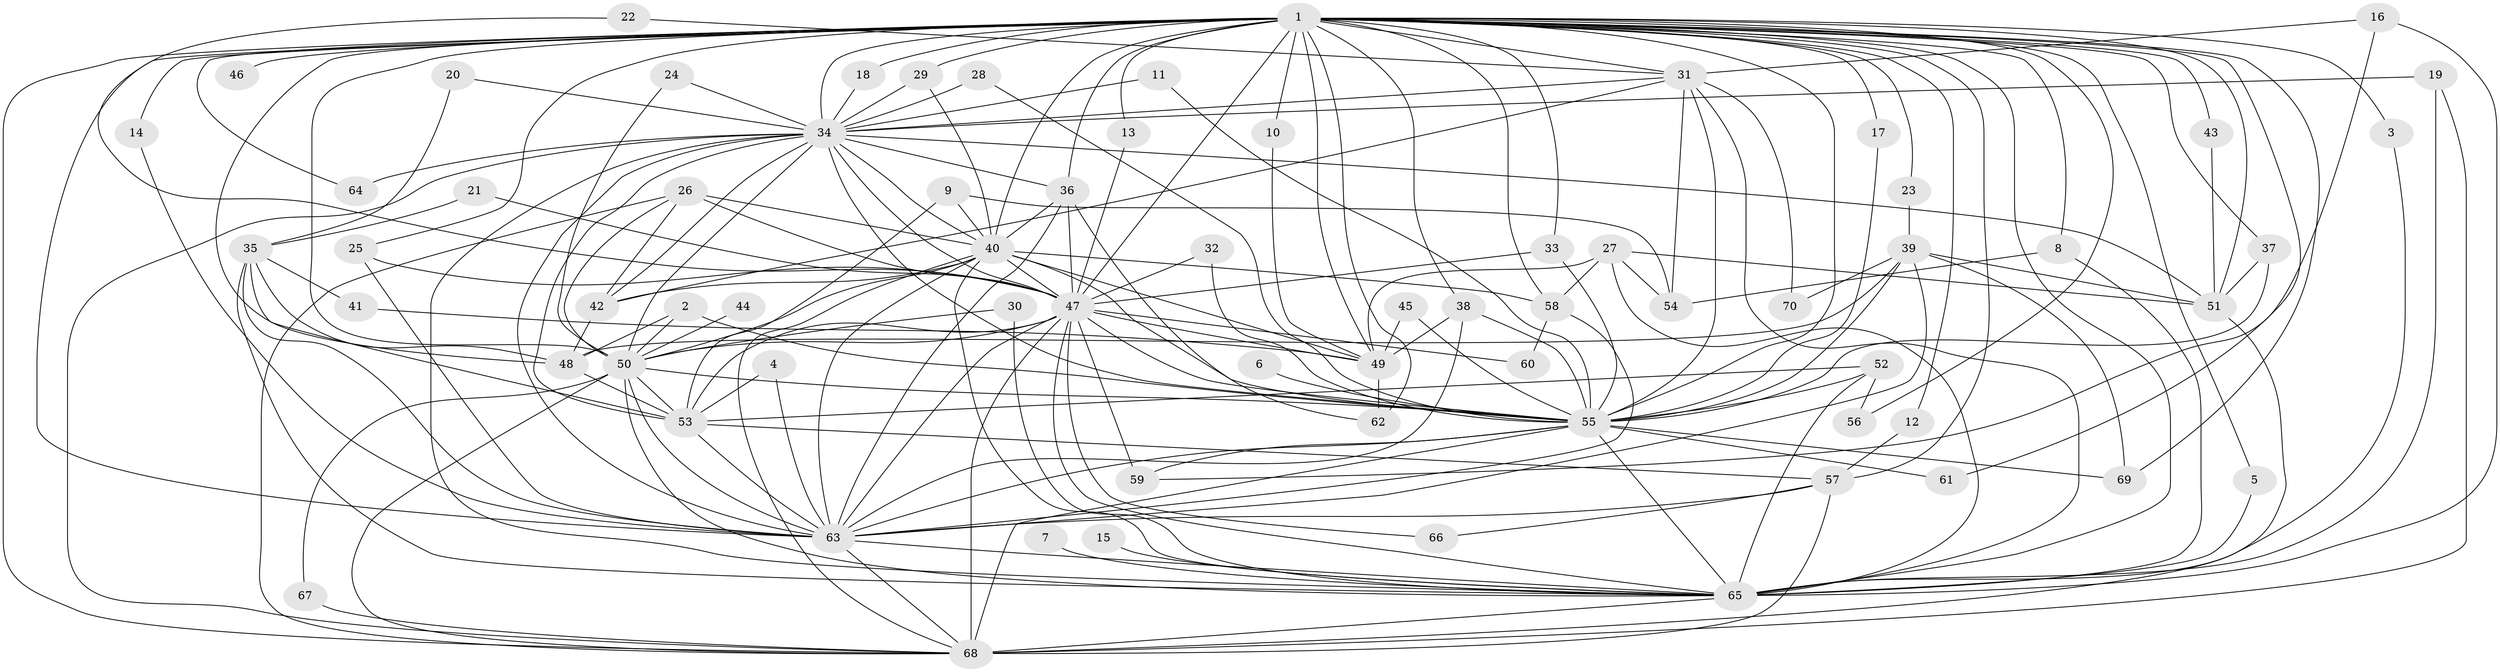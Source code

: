// original degree distribution, {31: 0.014598540145985401, 30: 0.0072992700729927005, 16: 0.0072992700729927005, 23: 0.0072992700729927005, 18: 0.0072992700729927005, 19: 0.0072992700729927005, 24: 0.0072992700729927005, 25: 0.0072992700729927005, 20: 0.0072992700729927005, 2: 0.583941605839416, 3: 0.15328467153284672, 4: 0.10218978102189781, 10: 0.0072992700729927005, 7: 0.0072992700729927005, 6: 0.029197080291970802, 9: 0.014598540145985401, 8: 0.0072992700729927005, 5: 0.021897810218978103}
// Generated by graph-tools (version 1.1) at 2025/25/03/09/25 03:25:42]
// undirected, 70 vertices, 190 edges
graph export_dot {
graph [start="1"]
  node [color=gray90,style=filled];
  1;
  2;
  3;
  4;
  5;
  6;
  7;
  8;
  9;
  10;
  11;
  12;
  13;
  14;
  15;
  16;
  17;
  18;
  19;
  20;
  21;
  22;
  23;
  24;
  25;
  26;
  27;
  28;
  29;
  30;
  31;
  32;
  33;
  34;
  35;
  36;
  37;
  38;
  39;
  40;
  41;
  42;
  43;
  44;
  45;
  46;
  47;
  48;
  49;
  50;
  51;
  52;
  53;
  54;
  55;
  56;
  57;
  58;
  59;
  60;
  61;
  62;
  63;
  64;
  65;
  66;
  67;
  68;
  69;
  70;
  1 -- 3 [weight=1.0];
  1 -- 5 [weight=1.0];
  1 -- 8 [weight=1.0];
  1 -- 10 [weight=1.0];
  1 -- 12 [weight=1.0];
  1 -- 13 [weight=1.0];
  1 -- 14 [weight=1.0];
  1 -- 17 [weight=1.0];
  1 -- 18 [weight=1.0];
  1 -- 23 [weight=1.0];
  1 -- 25 [weight=1.0];
  1 -- 29 [weight=1.0];
  1 -- 31 [weight=1.0];
  1 -- 33 [weight=1.0];
  1 -- 34 [weight=2.0];
  1 -- 36 [weight=2.0];
  1 -- 37 [weight=1.0];
  1 -- 38 [weight=1.0];
  1 -- 40 [weight=3.0];
  1 -- 43 [weight=1.0];
  1 -- 46 [weight=1.0];
  1 -- 47 [weight=4.0];
  1 -- 48 [weight=1.0];
  1 -- 49 [weight=1.0];
  1 -- 50 [weight=4.0];
  1 -- 51 [weight=2.0];
  1 -- 55 [weight=4.0];
  1 -- 56 [weight=2.0];
  1 -- 57 [weight=1.0];
  1 -- 58 [weight=1.0];
  1 -- 61 [weight=1.0];
  1 -- 62 [weight=1.0];
  1 -- 63 [weight=3.0];
  1 -- 64 [weight=1.0];
  1 -- 65 [weight=4.0];
  1 -- 68 [weight=2.0];
  1 -- 69 [weight=1.0];
  2 -- 48 [weight=1.0];
  2 -- 50 [weight=1.0];
  2 -- 55 [weight=1.0];
  3 -- 65 [weight=1.0];
  4 -- 53 [weight=1.0];
  4 -- 63 [weight=1.0];
  5 -- 65 [weight=1.0];
  6 -- 55 [weight=1.0];
  7 -- 65 [weight=1.0];
  8 -- 54 [weight=1.0];
  8 -- 65 [weight=1.0];
  9 -- 40 [weight=1.0];
  9 -- 53 [weight=1.0];
  9 -- 54 [weight=1.0];
  10 -- 49 [weight=1.0];
  11 -- 34 [weight=1.0];
  11 -- 55 [weight=1.0];
  12 -- 57 [weight=1.0];
  13 -- 47 [weight=1.0];
  14 -- 63 [weight=1.0];
  15 -- 65 [weight=1.0];
  16 -- 31 [weight=1.0];
  16 -- 59 [weight=1.0];
  16 -- 65 [weight=1.0];
  17 -- 55 [weight=1.0];
  18 -- 34 [weight=1.0];
  19 -- 34 [weight=1.0];
  19 -- 65 [weight=1.0];
  19 -- 68 [weight=1.0];
  20 -- 34 [weight=1.0];
  20 -- 35 [weight=1.0];
  21 -- 35 [weight=1.0];
  21 -- 47 [weight=1.0];
  22 -- 31 [weight=1.0];
  22 -- 47 [weight=1.0];
  23 -- 39 [weight=1.0];
  24 -- 34 [weight=1.0];
  24 -- 50 [weight=1.0];
  25 -- 47 [weight=1.0];
  25 -- 63 [weight=1.0];
  26 -- 40 [weight=1.0];
  26 -- 42 [weight=1.0];
  26 -- 47 [weight=1.0];
  26 -- 50 [weight=1.0];
  26 -- 68 [weight=1.0];
  27 -- 49 [weight=1.0];
  27 -- 51 [weight=1.0];
  27 -- 54 [weight=1.0];
  27 -- 58 [weight=1.0];
  27 -- 65 [weight=1.0];
  28 -- 34 [weight=1.0];
  28 -- 55 [weight=1.0];
  29 -- 34 [weight=1.0];
  29 -- 40 [weight=1.0];
  30 -- 50 [weight=1.0];
  30 -- 65 [weight=1.0];
  31 -- 34 [weight=1.0];
  31 -- 42 [weight=1.0];
  31 -- 54 [weight=1.0];
  31 -- 55 [weight=1.0];
  31 -- 65 [weight=1.0];
  31 -- 70 [weight=1.0];
  32 -- 47 [weight=1.0];
  32 -- 55 [weight=1.0];
  33 -- 47 [weight=1.0];
  33 -- 55 [weight=1.0];
  34 -- 36 [weight=1.0];
  34 -- 40 [weight=1.0];
  34 -- 42 [weight=1.0];
  34 -- 47 [weight=1.0];
  34 -- 50 [weight=1.0];
  34 -- 51 [weight=1.0];
  34 -- 53 [weight=2.0];
  34 -- 55 [weight=2.0];
  34 -- 63 [weight=1.0];
  34 -- 64 [weight=1.0];
  34 -- 65 [weight=1.0];
  34 -- 68 [weight=1.0];
  35 -- 41 [weight=1.0];
  35 -- 48 [weight=1.0];
  35 -- 53 [weight=1.0];
  35 -- 63 [weight=1.0];
  35 -- 65 [weight=1.0];
  36 -- 40 [weight=1.0];
  36 -- 47 [weight=1.0];
  36 -- 62 [weight=1.0];
  36 -- 63 [weight=1.0];
  37 -- 51 [weight=1.0];
  37 -- 55 [weight=2.0];
  38 -- 49 [weight=1.0];
  38 -- 55 [weight=1.0];
  38 -- 63 [weight=1.0];
  39 -- 48 [weight=1.0];
  39 -- 51 [weight=1.0];
  39 -- 55 [weight=1.0];
  39 -- 63 [weight=1.0];
  39 -- 69 [weight=1.0];
  39 -- 70 [weight=1.0];
  40 -- 42 [weight=1.0];
  40 -- 47 [weight=1.0];
  40 -- 49 [weight=1.0];
  40 -- 50 [weight=1.0];
  40 -- 55 [weight=1.0];
  40 -- 58 [weight=1.0];
  40 -- 63 [weight=1.0];
  40 -- 65 [weight=1.0];
  40 -- 68 [weight=1.0];
  41 -- 49 [weight=1.0];
  42 -- 48 [weight=1.0];
  43 -- 51 [weight=1.0];
  44 -- 50 [weight=1.0];
  45 -- 49 [weight=1.0];
  45 -- 55 [weight=1.0];
  47 -- 49 [weight=2.0];
  47 -- 50 [weight=1.0];
  47 -- 53 [weight=1.0];
  47 -- 55 [weight=1.0];
  47 -- 59 [weight=2.0];
  47 -- 60 [weight=1.0];
  47 -- 63 [weight=1.0];
  47 -- 65 [weight=1.0];
  47 -- 66 [weight=1.0];
  47 -- 68 [weight=1.0];
  48 -- 53 [weight=1.0];
  49 -- 62 [weight=1.0];
  50 -- 53 [weight=1.0];
  50 -- 55 [weight=1.0];
  50 -- 63 [weight=1.0];
  50 -- 65 [weight=1.0];
  50 -- 67 [weight=1.0];
  50 -- 68 [weight=1.0];
  51 -- 68 [weight=1.0];
  52 -- 53 [weight=1.0];
  52 -- 55 [weight=1.0];
  52 -- 56 [weight=1.0];
  52 -- 65 [weight=1.0];
  53 -- 57 [weight=1.0];
  53 -- 63 [weight=1.0];
  55 -- 59 [weight=1.0];
  55 -- 61 [weight=1.0];
  55 -- 63 [weight=1.0];
  55 -- 65 [weight=1.0];
  55 -- 68 [weight=2.0];
  55 -- 69 [weight=2.0];
  57 -- 63 [weight=2.0];
  57 -- 66 [weight=1.0];
  57 -- 68 [weight=2.0];
  58 -- 60 [weight=1.0];
  58 -- 63 [weight=2.0];
  63 -- 65 [weight=1.0];
  63 -- 68 [weight=1.0];
  65 -- 68 [weight=2.0];
  67 -- 68 [weight=1.0];
}
